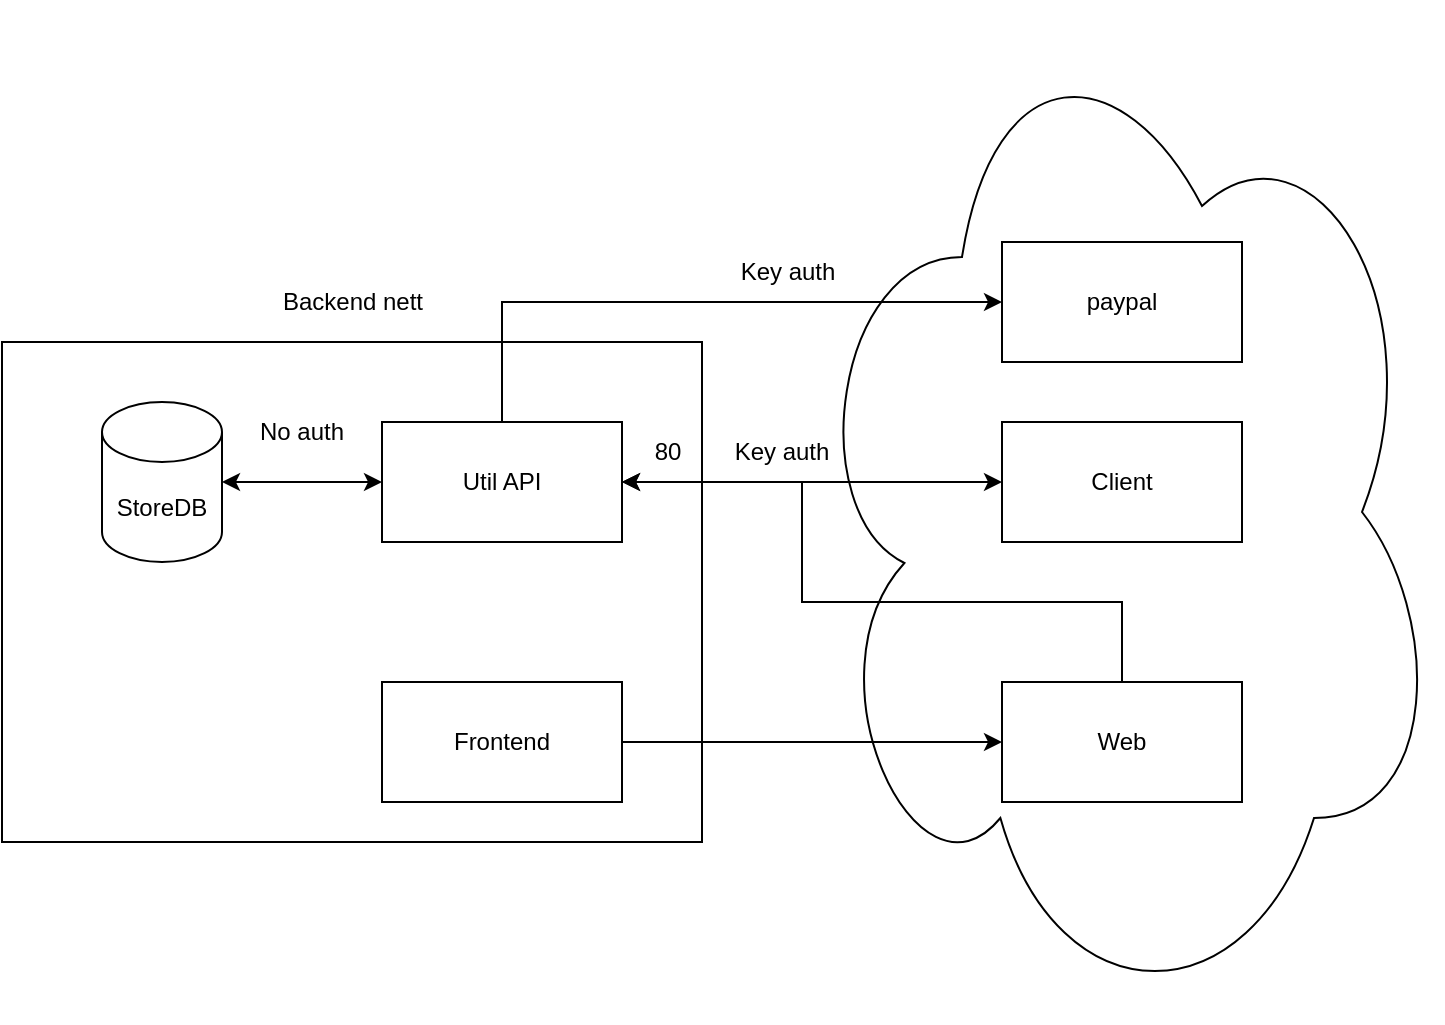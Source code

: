 <mxfile version="16.4.7" type="github">
  <diagram id="NLzXzim5AovQrQr9MyOa" name="Page-1">
    <mxGraphModel dx="1422" dy="1874" grid="1" gridSize="10" guides="1" tooltips="1" connect="1" arrows="1" fold="1" page="1" pageScale="1" pageWidth="850" pageHeight="1100" math="0" shadow="0">
      <root>
        <mxCell id="0" />
        <mxCell id="1" parent="0" />
        <mxCell id="UzFpFQHvfHnHQdWGr--r-16" value="" style="ellipse;shape=cloud;whiteSpace=wrap;html=1;" parent="1" vertex="1">
          <mxGeometry x="530" y="-50" width="320" height="510" as="geometry" />
        </mxCell>
        <mxCell id="UzFpFQHvfHnHQdWGr--r-5" value="" style="rounded=0;whiteSpace=wrap;html=1;" parent="1" vertex="1">
          <mxGeometry x="130" y="120" width="350" height="250" as="geometry" />
        </mxCell>
        <mxCell id="UzFpFQHvfHnHQdWGr--r-1" value="Util API" style="rounded=0;whiteSpace=wrap;html=1;" parent="1" vertex="1">
          <mxGeometry x="320" y="160" width="120" height="60" as="geometry" />
        </mxCell>
        <mxCell id="UzFpFQHvfHnHQdWGr--r-2" value="StoreDB" style="shape=cylinder3;whiteSpace=wrap;html=1;boundedLbl=1;backgroundOutline=1;size=15;" parent="1" vertex="1">
          <mxGeometry x="180" y="150" width="60" height="80" as="geometry" />
        </mxCell>
        <mxCell id="UzFpFQHvfHnHQdWGr--r-3" value="" style="endArrow=classic;startArrow=classic;html=1;rounded=0;entryX=0;entryY=0.5;entryDx=0;entryDy=0;exitX=1;exitY=0.5;exitDx=0;exitDy=0;exitPerimeter=0;" parent="1" source="UzFpFQHvfHnHQdWGr--r-2" target="UzFpFQHvfHnHQdWGr--r-1" edge="1">
          <mxGeometry width="50" height="50" relative="1" as="geometry">
            <mxPoint x="220" y="310" as="sourcePoint" />
            <mxPoint x="270" y="260" as="targetPoint" />
          </mxGeometry>
        </mxCell>
        <mxCell id="9AY7MurnqZd-39VZst5Q-6" style="edgeStyle=orthogonalEdgeStyle;rounded=0;orthogonalLoop=1;jettySize=auto;html=1;entryX=0;entryY=0.5;entryDx=0;entryDy=0;" edge="1" parent="1" source="UzFpFQHvfHnHQdWGr--r-4" target="9AY7MurnqZd-39VZst5Q-5">
          <mxGeometry relative="1" as="geometry" />
        </mxCell>
        <mxCell id="UzFpFQHvfHnHQdWGr--r-4" value="Frontend" style="rounded=0;whiteSpace=wrap;html=1;" parent="1" vertex="1">
          <mxGeometry x="320" y="290" width="120" height="60" as="geometry" />
        </mxCell>
        <mxCell id="UzFpFQHvfHnHQdWGr--r-9" value="No auth" style="text;html=1;strokeColor=none;fillColor=none;align=center;verticalAlign=middle;whiteSpace=wrap;rounded=0;" parent="1" vertex="1">
          <mxGeometry x="250" y="150" width="60" height="30" as="geometry" />
        </mxCell>
        <mxCell id="UzFpFQHvfHnHQdWGr--r-10" value="Client" style="rounded=0;whiteSpace=wrap;html=1;" parent="1" vertex="1">
          <mxGeometry x="630" y="160" width="120" height="60" as="geometry" />
        </mxCell>
        <mxCell id="UzFpFQHvfHnHQdWGr--r-11" value="" style="endArrow=classic;startArrow=classic;html=1;rounded=0;entryX=0;entryY=0.5;entryDx=0;entryDy=0;exitX=1;exitY=0.5;exitDx=0;exitDy=0;" parent="1" source="UzFpFQHvfHnHQdWGr--r-1" target="UzFpFQHvfHnHQdWGr--r-10" edge="1">
          <mxGeometry width="50" height="50" relative="1" as="geometry">
            <mxPoint x="400" y="440" as="sourcePoint" />
            <mxPoint x="450" y="390" as="targetPoint" />
          </mxGeometry>
        </mxCell>
        <mxCell id="UzFpFQHvfHnHQdWGr--r-12" value="Key auth" style="text;html=1;strokeColor=none;fillColor=none;align=center;verticalAlign=middle;whiteSpace=wrap;rounded=0;" parent="1" vertex="1">
          <mxGeometry x="490" y="160" width="60" height="30" as="geometry" />
        </mxCell>
        <mxCell id="UzFpFQHvfHnHQdWGr--r-13" value="paypal" style="rounded=0;whiteSpace=wrap;html=1;" parent="1" vertex="1">
          <mxGeometry x="630" y="70" width="120" height="60" as="geometry" />
        </mxCell>
        <mxCell id="UzFpFQHvfHnHQdWGr--r-15" value="Key auth" style="text;html=1;strokeColor=none;fillColor=none;align=center;verticalAlign=middle;whiteSpace=wrap;rounded=0;" parent="1" vertex="1">
          <mxGeometry x="493" y="70" width="60" height="30" as="geometry" />
        </mxCell>
        <mxCell id="9AY7MurnqZd-39VZst5Q-2" value="Backend nett" style="text;html=1;strokeColor=none;fillColor=none;align=center;verticalAlign=middle;whiteSpace=wrap;rounded=0;" vertex="1" parent="1">
          <mxGeometry x="262.5" y="85" width="85" height="30" as="geometry" />
        </mxCell>
        <mxCell id="9AY7MurnqZd-39VZst5Q-3" value="" style="endArrow=classic;html=1;rounded=0;exitX=0.5;exitY=0;exitDx=0;exitDy=0;entryX=0;entryY=0.5;entryDx=0;entryDy=0;" edge="1" parent="1" source="UzFpFQHvfHnHQdWGr--r-1" target="UzFpFQHvfHnHQdWGr--r-13">
          <mxGeometry width="50" height="50" relative="1" as="geometry">
            <mxPoint x="390" y="80" as="sourcePoint" />
            <mxPoint x="440" y="30" as="targetPoint" />
            <Array as="points">
              <mxPoint x="380" y="100" />
            </Array>
          </mxGeometry>
        </mxCell>
        <mxCell id="9AY7MurnqZd-39VZst5Q-4" value="80" style="text;html=1;strokeColor=none;fillColor=none;align=center;verticalAlign=middle;whiteSpace=wrap;rounded=0;" vertex="1" parent="1">
          <mxGeometry x="433" y="160" width="60" height="30" as="geometry" />
        </mxCell>
        <mxCell id="9AY7MurnqZd-39VZst5Q-5" value="Web" style="rounded=0;whiteSpace=wrap;html=1;" vertex="1" parent="1">
          <mxGeometry x="630" y="290" width="120" height="60" as="geometry" />
        </mxCell>
        <mxCell id="9AY7MurnqZd-39VZst5Q-10" value="" style="endArrow=classic;html=1;rounded=0;exitX=0.5;exitY=0;exitDx=0;exitDy=0;entryX=1;entryY=0.5;entryDx=0;entryDy=0;" edge="1" parent="1" source="9AY7MurnqZd-39VZst5Q-5" target="UzFpFQHvfHnHQdWGr--r-1">
          <mxGeometry width="50" height="50" relative="1" as="geometry">
            <mxPoint x="500" y="300" as="sourcePoint" />
            <mxPoint x="500" y="230" as="targetPoint" />
            <Array as="points">
              <mxPoint x="690" y="250" />
              <mxPoint x="530" y="250" />
              <mxPoint x="530" y="190" />
            </Array>
          </mxGeometry>
        </mxCell>
      </root>
    </mxGraphModel>
  </diagram>
</mxfile>
